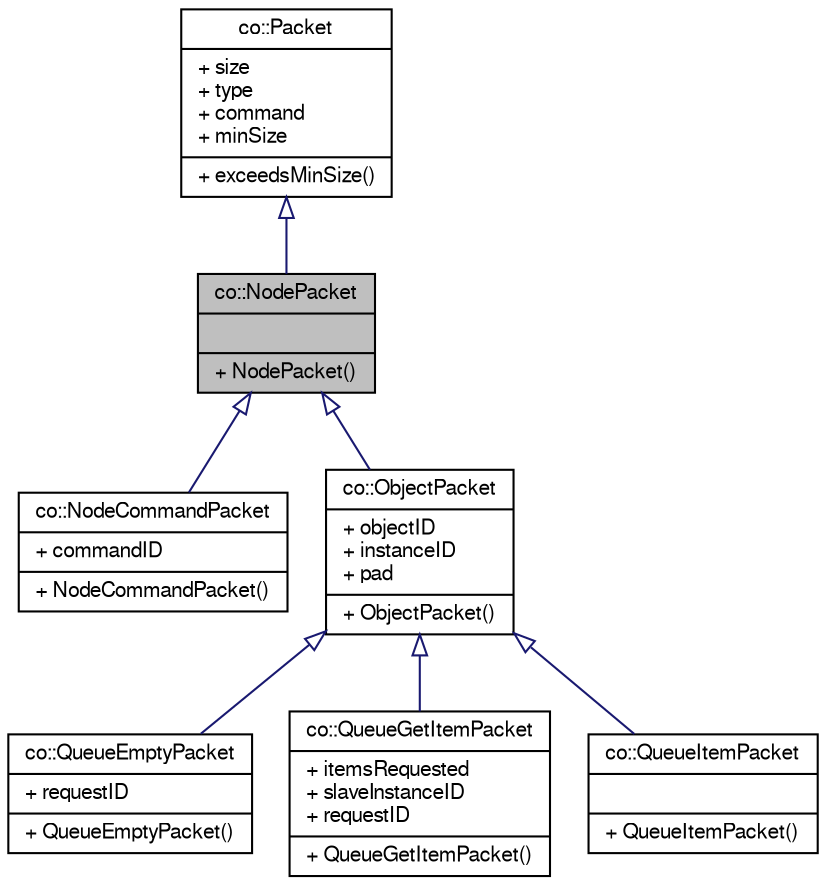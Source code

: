 digraph G
{
  edge [fontname="FreeSans",fontsize="10",labelfontname="FreeSans",labelfontsize="10"];
  node [fontname="FreeSans",fontsize="10",shape=record];
  Node1 [label="{co::NodePacket\n||+ NodePacket()\l}",height=0.2,width=0.4,color="black", fillcolor="grey75", style="filled" fontcolor="black"];
  Node2 -> Node1 [dir="back",color="midnightblue",fontsize="10",style="solid",arrowtail="onormal",fontname="FreeSans"];
  Node2 [label="{co::Packet\n|+ size\l+ type\l+ command\l+ minSize\l|+ exceedsMinSize()\l}",height=0.2,width=0.4,color="black", fillcolor="white", style="filled",URL="$structco_1_1Packet.html",tooltip="A packet send over the network."];
  Node1 -> Node3 [dir="back",color="midnightblue",fontsize="10",style="solid",arrowtail="onormal",fontname="FreeSans"];
  Node3 [label="{co::NodeCommandPacket\n|+ commandID\l|+ NodeCommandPacket()\l}",height=0.2,width=0.4,color="black", fillcolor="white", style="filled",URL="$structco_1_1NodeCommandPacket.html",tooltip="Packet sent to and handled by an co::Node."];
  Node1 -> Node4 [dir="back",color="midnightblue",fontsize="10",style="solid",arrowtail="onormal",fontname="FreeSans"];
  Node4 [label="{co::ObjectPacket\n|+ objectID\l+ instanceID\l+ pad\l|+ ObjectPacket()\l}",height=0.2,width=0.4,color="black", fillcolor="white", style="filled",URL="$structco_1_1ObjectPacket.html",tooltip="Packet sent to and handled by an co::Object."];
  Node4 -> Node5 [dir="back",color="midnightblue",fontsize="10",style="solid",arrowtail="onormal",fontname="FreeSans"];
  Node5 [label="{co::QueueEmptyPacket\n|+ requestID\l|+ QueueEmptyPacket()\l}",height=0.2,width=0.4,color="black", fillcolor="white", style="filled",URL="$structco_1_1QueueEmptyPacket.html"];
  Node4 -> Node6 [dir="back",color="midnightblue",fontsize="10",style="solid",arrowtail="onormal",fontname="FreeSans"];
  Node6 [label="{co::QueueGetItemPacket\n|+ itemsRequested\l+ slaveInstanceID\l+ requestID\l|+ QueueGetItemPacket()\l}",height=0.2,width=0.4,color="black", fillcolor="white", style="filled",URL="$structco_1_1QueueGetItemPacket.html"];
  Node4 -> Node7 [dir="back",color="midnightblue",fontsize="10",style="solid",arrowtail="onormal",fontname="FreeSans"];
  Node7 [label="{co::QueueItemPacket\n||+ QueueItemPacket()\l}",height=0.2,width=0.4,color="black", fillcolor="white", style="filled",URL="$structco_1_1QueueItemPacket.html"];
}
